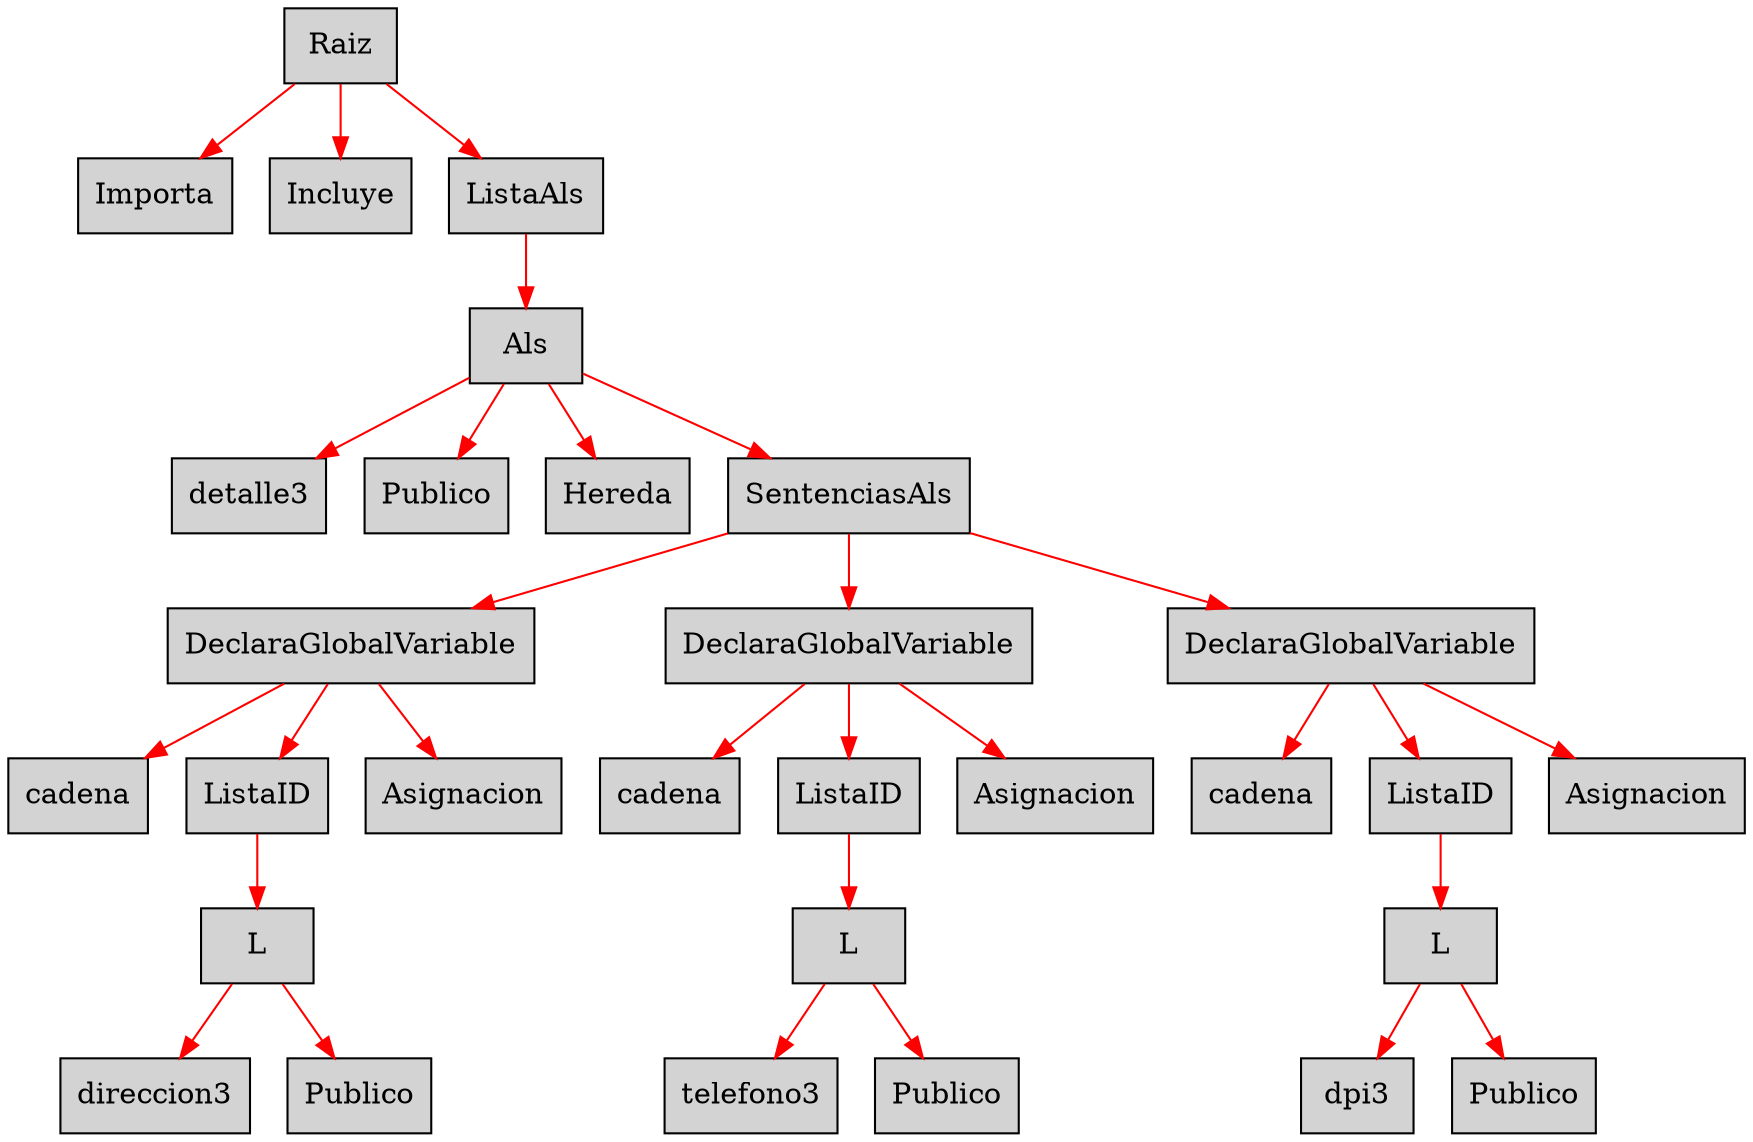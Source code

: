 digraph G {node[shape=box, style=filled]; edge[color=red]
node289419505[label="Raiz"];
 node289419505->node1822004590;node1822004590[label="Importa"];
 node289419505->node169759675;node169759675[label="Incluye"];
 node289419505->node327634775;node327634775[label="ListaAls"];
 node327634775->node55587438;node55587438[label="Als"];
 node55587438->node591586703;node591586703[label="detalle3"];
 node55587438->node1538910679;node1538910679[label="Publico"];
 node55587438->node1919805440;node1919805440[label="Hereda"];
 node55587438->node1881958241;node1881958241[label="SentenciasAls"];
 node1881958241->node1148619382;node1148619382[label="DeclaraGlobalVariable"];
 node1148619382->node1343566974;node1343566974[label="cadena"];
 node1148619382->node1294334868;node1294334868[label="ListaID"];
 node1294334868->node1587644990;node1587644990[label="L"];
 node1587644990->node787779238;node787779238[label="direccion3"];
 node1587644990->node1471932866;node1471932866[label="Publico"];
 node1148619382->node891306490;node891306490[label="Asignacion"];
 node1881958241->node1728236826;node1728236826[label="DeclaraGlobalVariable"];
 node1728236826->node1837756130;node1837756130[label="cadena"];
 node1728236826->node1710554984;node1710554984[label="ListaID"];
 node1710554984->node1391218109;node1391218109[label="L"];
 node1391218109->node595013863;node595013863[label="telefono3"];
 node1391218109->node19604629;node19604629[label="Publico"];
 node1728236826->node1139184743;node1139184743[label="Asignacion"];
 node1881958241->node1935124483;node1935124483[label="DeclaraGlobalVariable"];
 node1935124483->node1774014086;node1774014086[label="cadena"];
 node1935124483->node837472424;node837472424[label="ListaID"];
 node837472424->node1180184414;node1180184414[label="L"];
 node1180184414->node134316070;node134316070[label="dpi3"];
 node1180184414->node197867230;node197867230[label="Publico"];
 node1935124483->node1816381599;node1816381599[label="Asignacion"];

}
